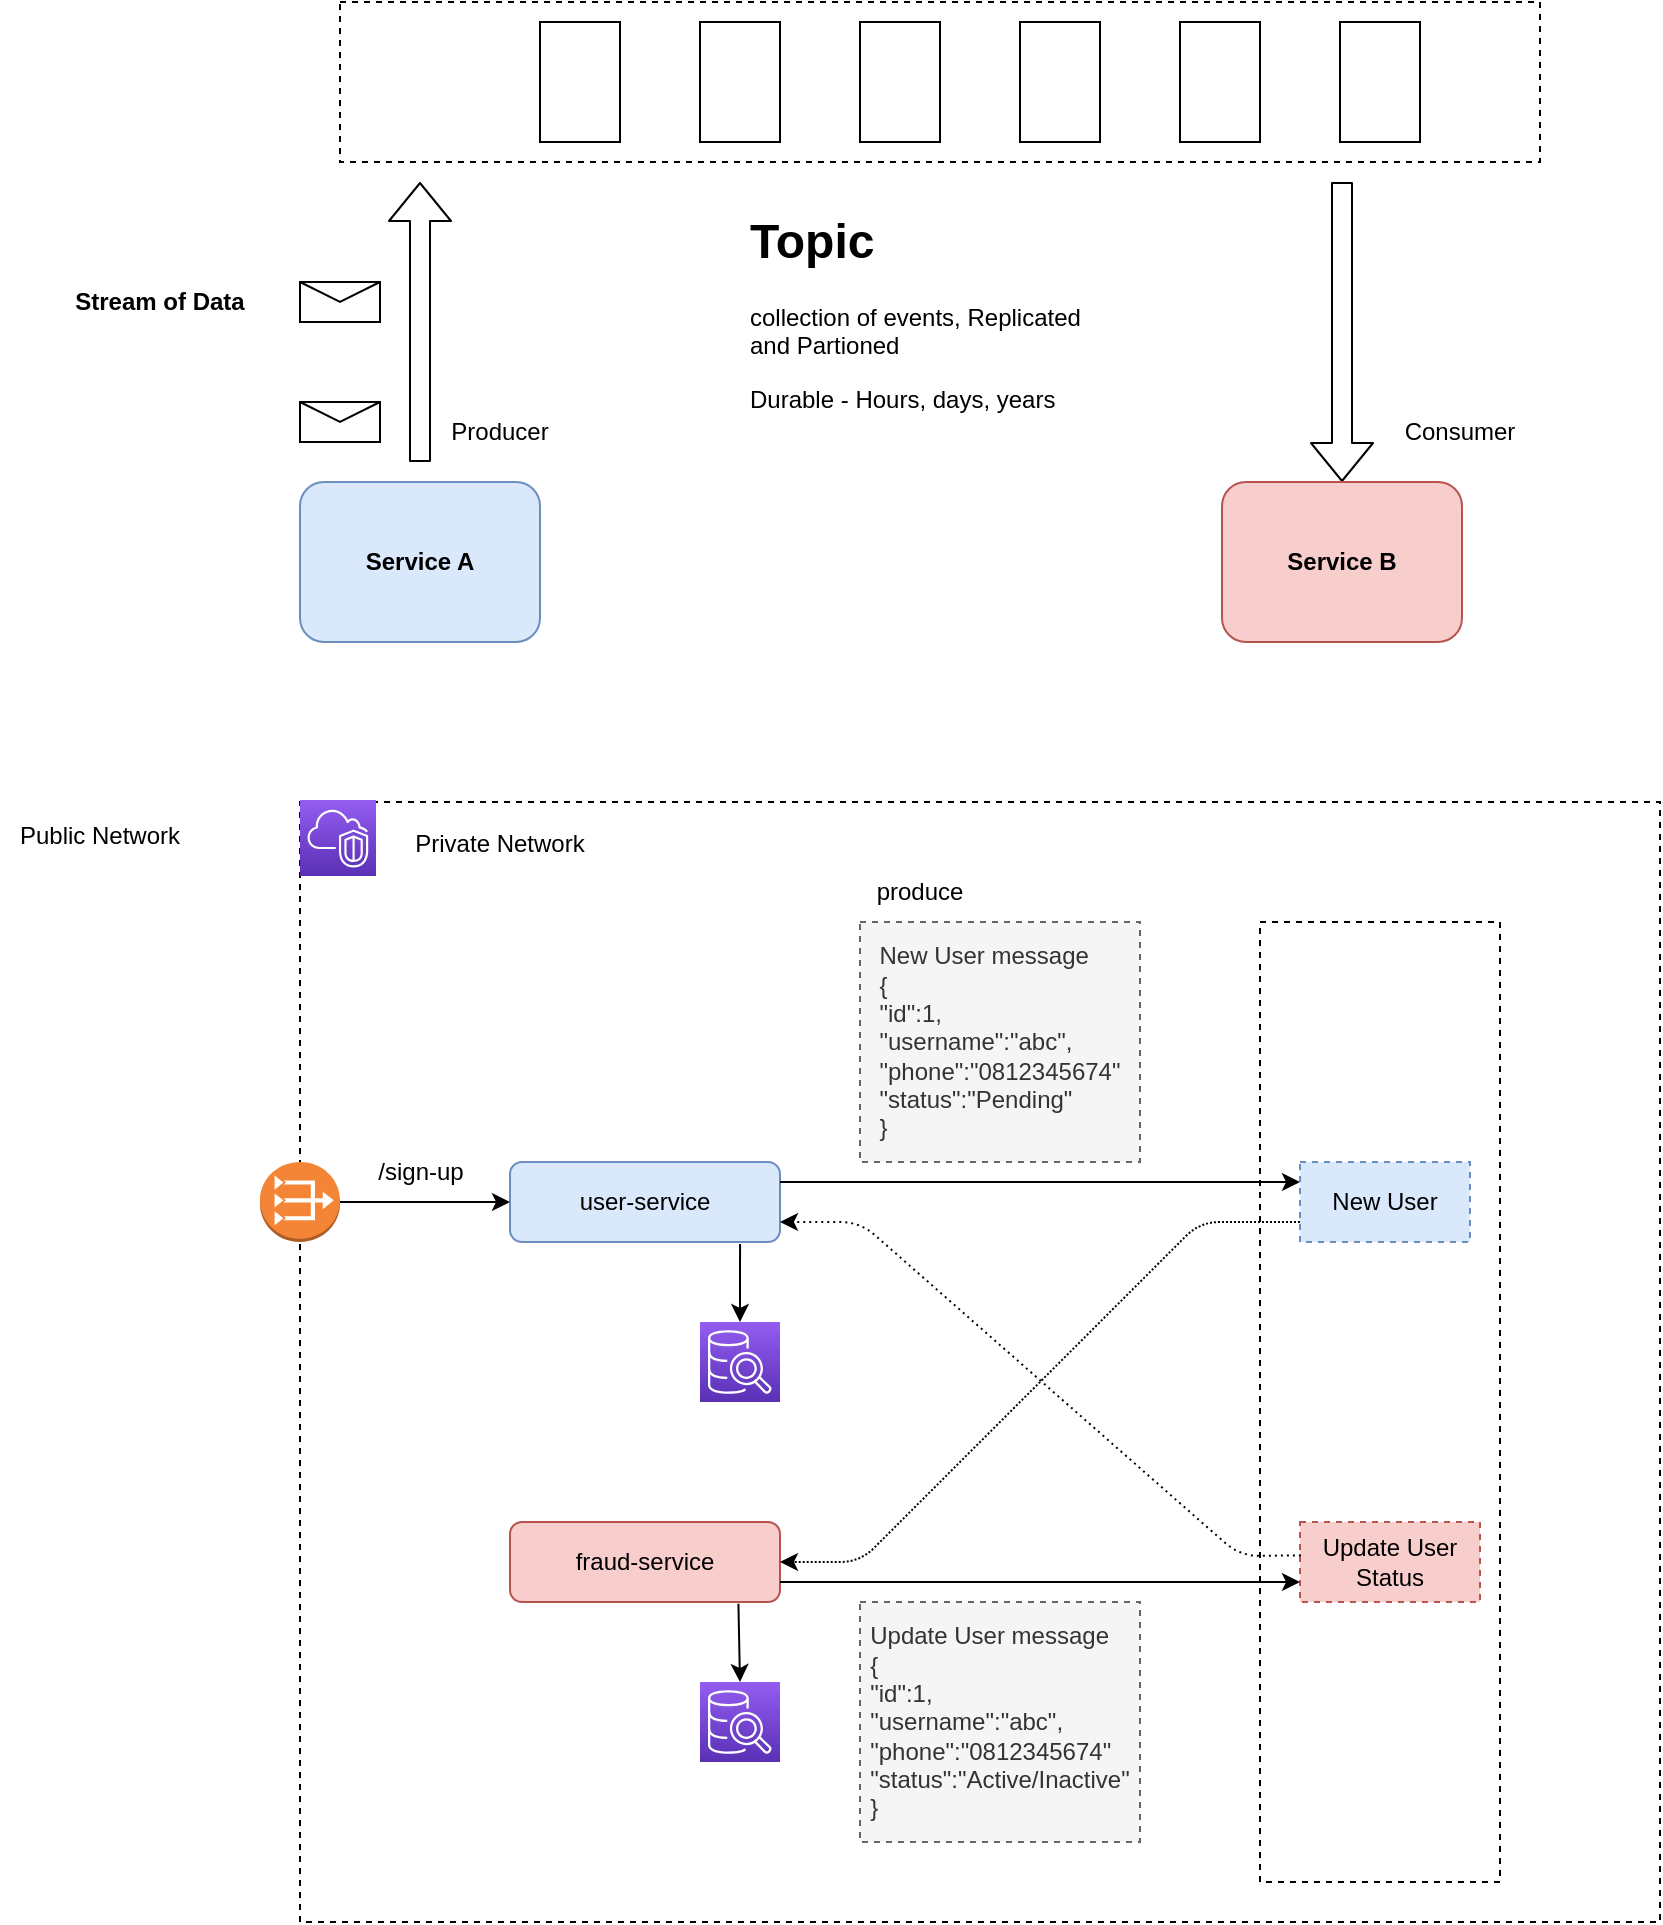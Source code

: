 <mxfile>
    <diagram id="2YQeC0ZKf2BB5dxAJdtl" name="Page-1">
        <mxGraphModel dx="1355" dy="816" grid="1" gridSize="10" guides="1" tooltips="1" connect="1" arrows="1" fold="1" page="1" pageScale="1" pageWidth="850" pageHeight="1100" math="0" shadow="0">
            <root>
                <mxCell id="0"/>
                <mxCell id="1" parent="0"/>
                <mxCell id="62" value="" style="rounded=0;whiteSpace=wrap;html=1;fillColor=none;dashed=1;movable=0;resizable=0;rotatable=0;deletable=0;editable=0;connectable=0;" vertex="1" parent="1">
                    <mxGeometry x="160" y="440" width="680" height="560" as="geometry"/>
                </mxCell>
                <mxCell id="57" value="&lt;span&gt;user-service&lt;/span&gt;" style="rounded=1;whiteSpace=wrap;html=1;fillColor=#dae8fc;strokeColor=#6c8ebf;" vertex="1" parent="1">
                    <mxGeometry x="265" y="620" width="135" height="40" as="geometry"/>
                </mxCell>
                <mxCell id="8" value="" style="rounded=0;whiteSpace=wrap;html=1;fillColor=none;dashed=1;" parent="1" vertex="1">
                    <mxGeometry x="180" y="40" width="600" height="80" as="geometry"/>
                </mxCell>
                <mxCell id="47" value="" style="rounded=0;whiteSpace=wrap;html=1;fillColor=none;dashed=1;movable=0;resizable=0;rotatable=0;deletable=0;editable=0;connectable=0;" parent="1" vertex="1">
                    <mxGeometry x="640" y="500" width="120" height="480" as="geometry"/>
                </mxCell>
                <mxCell id="5" value="Producer" style="text;html=1;strokeColor=none;fillColor=none;align=center;verticalAlign=middle;whiteSpace=wrap;rounded=0;" parent="1" vertex="1">
                    <mxGeometry x="230" y="240" width="60" height="30" as="geometry"/>
                </mxCell>
                <mxCell id="6" value="Consumer" style="text;html=1;strokeColor=none;fillColor=none;align=center;verticalAlign=middle;whiteSpace=wrap;rounded=0;" parent="1" vertex="1">
                    <mxGeometry x="710" y="240" width="60" height="30" as="geometry"/>
                </mxCell>
                <mxCell id="7" value="" style="shape=message;html=1;whiteSpace=wrap;html=1;outlineConnect=0;" parent="1" vertex="1">
                    <mxGeometry x="160" y="240" width="40" height="20" as="geometry"/>
                </mxCell>
                <mxCell id="9" value="" style="rounded=0;whiteSpace=wrap;html=1;fillColor=none;" parent="1" vertex="1">
                    <mxGeometry x="280" y="50" width="40" height="60" as="geometry"/>
                </mxCell>
                <mxCell id="10" value="" style="rounded=0;whiteSpace=wrap;html=1;fillColor=none;" parent="1" vertex="1">
                    <mxGeometry x="360" y="50" width="40" height="60" as="geometry"/>
                </mxCell>
                <mxCell id="11" value="" style="rounded=0;whiteSpace=wrap;html=1;fillColor=none;" parent="1" vertex="1">
                    <mxGeometry x="440" y="50" width="40" height="60" as="geometry"/>
                </mxCell>
                <mxCell id="12" value="" style="rounded=0;whiteSpace=wrap;html=1;fillColor=none;" parent="1" vertex="1">
                    <mxGeometry x="520" y="50" width="40" height="60" as="geometry"/>
                </mxCell>
                <mxCell id="13" value="" style="rounded=0;whiteSpace=wrap;html=1;fillColor=none;" parent="1" vertex="1">
                    <mxGeometry x="600" y="50" width="40" height="60" as="geometry"/>
                </mxCell>
                <mxCell id="14" value="" style="rounded=0;whiteSpace=wrap;html=1;fillColor=none;" parent="1" vertex="1">
                    <mxGeometry x="680" y="50" width="40" height="60" as="geometry"/>
                </mxCell>
                <mxCell id="15" value="" style="shape=flexArrow;endArrow=classic;html=1;" parent="1" edge="1">
                    <mxGeometry width="50" height="50" relative="1" as="geometry">
                        <mxPoint x="220" y="270" as="sourcePoint"/>
                        <mxPoint x="220" y="130" as="targetPoint"/>
                    </mxGeometry>
                </mxCell>
                <mxCell id="16" value="" style="shape=message;html=1;whiteSpace=wrap;html=1;outlineConnect=0;" parent="1" vertex="1">
                    <mxGeometry x="160" y="180" width="40" height="20" as="geometry"/>
                </mxCell>
                <mxCell id="17" value="" style="shape=flexArrow;endArrow=classic;html=1;entryX=0.5;entryY=0;entryDx=0;entryDy=0;entryPerimeter=0;" parent="1" edge="1">
                    <mxGeometry width="50" height="50" relative="1" as="geometry">
                        <mxPoint x="681" y="130" as="sourcePoint"/>
                        <mxPoint x="681" y="280" as="targetPoint"/>
                    </mxGeometry>
                </mxCell>
                <mxCell id="18" value="&lt;h1&gt;Topic&lt;/h1&gt;&lt;p&gt;collection of events, Replicated and Partioned&amp;nbsp;&lt;/p&gt;&lt;p&gt;Durable - Hours, days, years&lt;/p&gt;" style="text;html=1;strokeColor=none;fillColor=none;spacing=5;spacingTop=-20;whiteSpace=wrap;overflow=hidden;rounded=0;" parent="1" vertex="1">
                    <mxGeometry x="380" y="140" width="190" height="120" as="geometry"/>
                </mxCell>
                <mxCell id="20" value="&lt;b&gt;Stream of Data&lt;/b&gt;" style="text;html=1;strokeColor=none;fillColor=none;align=center;verticalAlign=middle;whiteSpace=wrap;rounded=0;" parent="1" vertex="1">
                    <mxGeometry x="40" y="175" width="100" height="30" as="geometry"/>
                </mxCell>
                <mxCell id="26" value="Private Network" style="text;html=1;strokeColor=none;fillColor=none;align=center;verticalAlign=middle;whiteSpace=wrap;rounded=0;" parent="1" vertex="1">
                    <mxGeometry x="210" y="446" width="100" height="30" as="geometry"/>
                </mxCell>
                <mxCell id="27" value="" style="sketch=0;points=[[0,0,0],[0.25,0,0],[0.5,0,0],[0.75,0,0],[1,0,0],[0,1,0],[0.25,1,0],[0.5,1,0],[0.75,1,0],[1,1,0],[0,0.25,0],[0,0.5,0],[0,0.75,0],[1,0.25,0],[1,0.5,0],[1,0.75,0]];outlineConnect=0;fontColor=#232F3E;gradientColor=#945DF2;gradientDirection=north;fillColor=#5A30B5;strokeColor=#ffffff;dashed=0;verticalLabelPosition=bottom;verticalAlign=top;align=center;html=1;fontSize=12;fontStyle=0;aspect=fixed;shape=mxgraph.aws4.resourceIcon;resIcon=mxgraph.aws4.vpc;" parent="1" vertex="1">
                    <mxGeometry x="160" y="439" width="38" height="38" as="geometry"/>
                </mxCell>
                <mxCell id="43" value="Public Network" style="text;html=1;strokeColor=none;fillColor=none;align=center;verticalAlign=middle;whiteSpace=wrap;rounded=0;" parent="1" vertex="1">
                    <mxGeometry x="10" y="442" width="100" height="30" as="geometry"/>
                </mxCell>
                <mxCell id="49" value="" style="endArrow=classic;html=1;exitX=1;exitY=0.25;exitDx=0;exitDy=0;entryX=0;entryY=0.25;entryDx=0;entryDy=0;" parent="1" edge="1" target="72" source="57">
                    <mxGeometry width="50" height="50" relative="1" as="geometry">
                        <mxPoint x="420" y="800" as="sourcePoint"/>
                        <mxPoint x="600" y="630" as="targetPoint"/>
                    </mxGeometry>
                </mxCell>
                <mxCell id="52" value="" style="sketch=0;points=[[0,0,0],[0.25,0,0],[0.5,0,0],[0.75,0,0],[1,0,0],[0,1,0],[0.25,1,0],[0.5,1,0],[0.75,1,0],[1,1,0],[0,0.25,0],[0,0.5,0],[0,0.75,0],[1,0.25,0],[1,0.5,0],[1,0.75,0]];outlineConnect=0;fontColor=#232F3E;gradientColor=#945DF2;gradientDirection=north;fillColor=#5A30B5;strokeColor=#ffffff;dashed=0;verticalLabelPosition=bottom;verticalAlign=top;align=center;html=1;fontSize=12;fontStyle=0;aspect=fixed;shape=mxgraph.aws4.resourceIcon;resIcon=mxgraph.aws4.sql_workbench;" parent="1" vertex="1">
                    <mxGeometry x="360" y="700" width="40" height="40" as="geometry"/>
                </mxCell>
                <mxCell id="53" value="" style="shape=image;verticalLabelPosition=bottom;labelBackgroundColor=#ffffff;verticalAlign=top;aspect=fixed;imageAspect=0;image=https://cdn.iconscout.com/icon/free/png-256/kafka-282292.png;" parent="1" vertex="1">
                    <mxGeometry x="680" y="530" width="40" height="40" as="geometry"/>
                </mxCell>
                <mxCell id="54" value="" style="shape=image;verticalLabelPosition=bottom;labelBackgroundColor=#ffffff;verticalAlign=top;aspect=fixed;imageAspect=0;image=https://cdn.iconscout.com/icon/free/png-256/kafka-282292.png;" parent="1" vertex="1">
                    <mxGeometry x="180" y="50" width="60" height="60" as="geometry"/>
                </mxCell>
                <mxCell id="55" value="Service A" style="rounded=1;whiteSpace=wrap;html=1;fontStyle=1;fillColor=#dae8fc;strokeColor=#6c8ebf;" parent="1" vertex="1">
                    <mxGeometry x="160" y="280" width="120" height="80" as="geometry"/>
                </mxCell>
                <mxCell id="56" value="Service B" style="rounded=1;whiteSpace=wrap;html=1;fontStyle=1;fillColor=#f8cecc;strokeColor=#b85450;" parent="1" vertex="1">
                    <mxGeometry x="621" y="280" width="120" height="80" as="geometry"/>
                </mxCell>
                <mxCell id="59" value="" style="endArrow=classic;html=1;entryX=0;entryY=0.5;entryDx=0;entryDy=0;exitX=1;exitY=0.5;exitDx=0;exitDy=0;exitPerimeter=0;" edge="1" parent="1" source="60" target="57">
                    <mxGeometry width="50" height="50" relative="1" as="geometry">
                        <mxPoint x="200" y="640" as="sourcePoint"/>
                        <mxPoint x="420" y="570" as="targetPoint"/>
                    </mxGeometry>
                </mxCell>
                <mxCell id="60" value="" style="outlineConnect=0;dashed=0;verticalLabelPosition=bottom;verticalAlign=top;align=center;html=1;shape=mxgraph.aws3.vpc_nat_gateway;fillColor=#F58536;gradientColor=none;" vertex="1" parent="1">
                    <mxGeometry x="140" y="620" width="40" height="40" as="geometry"/>
                </mxCell>
                <mxCell id="63" value="/sign-up" style="text;html=1;strokeColor=none;fillColor=none;align=center;verticalAlign=middle;whiteSpace=wrap;rounded=0;dashed=1;" vertex="1" parent="1">
                    <mxGeometry x="187.5" y="610" width="65" height="30" as="geometry"/>
                </mxCell>
                <mxCell id="65" value="&lt;div style=&quot;text-align: left&quot;&gt;&lt;span&gt;New User message&lt;/span&gt;&lt;/div&gt;&lt;div style=&quot;text-align: left&quot;&gt;&lt;span&gt;{&lt;/span&gt;&lt;/div&gt;&lt;div style=&quot;text-align: left&quot;&gt;&lt;span&gt;&quot;id&quot;:1,&lt;br&gt;&quot;username&quot;:&quot;abc&quot;,&lt;br&gt;&quot;phone&quot;:&quot;0812345674&quot;&lt;br&gt;&quot;status&quot;:&quot;Pending&quot;&lt;/span&gt;&lt;/div&gt;&lt;div style=&quot;text-align: left&quot;&gt;&lt;span&gt;}&lt;/span&gt;&lt;/div&gt;" style="text;html=1;strokeColor=#666666;fillColor=#f5f5f5;align=center;verticalAlign=middle;whiteSpace=wrap;rounded=0;dashed=1;fontColor=#333333;" vertex="1" parent="1">
                    <mxGeometry x="440" y="500" width="140" height="120" as="geometry"/>
                </mxCell>
                <mxCell id="66" value="&lt;span&gt;fraud-service&lt;/span&gt;" style="rounded=1;whiteSpace=wrap;html=1;fillColor=#f8cecc;strokeColor=#b85450;" vertex="1" parent="1">
                    <mxGeometry x="265" y="800" width="135" height="40" as="geometry"/>
                </mxCell>
                <mxCell id="67" value="" style="endArrow=classic;html=1;entryX=1;entryY=0.5;entryDx=0;entryDy=0;exitX=0;exitY=0.75;exitDx=0;exitDy=0;dashed=1;dashPattern=1 1;" edge="1" parent="1" source="72" target="66">
                    <mxGeometry width="50" height="50" relative="1" as="geometry">
                        <mxPoint x="610" y="710" as="sourcePoint"/>
                        <mxPoint x="660" y="660" as="targetPoint"/>
                        <Array as="points">
                            <mxPoint x="610" y="650"/>
                            <mxPoint x="440" y="820"/>
                        </Array>
                    </mxGeometry>
                </mxCell>
                <mxCell id="68" value="produce" style="text;html=1;strokeColor=none;fillColor=none;align=center;verticalAlign=middle;whiteSpace=wrap;rounded=0;dashed=1;" vertex="1" parent="1">
                    <mxGeometry x="440" y="470" width="60" height="30" as="geometry"/>
                </mxCell>
                <mxCell id="69" value="" style="endArrow=classic;html=1;exitX=0.852;exitY=1.025;exitDx=0;exitDy=0;exitPerimeter=0;entryX=0.5;entryY=0;entryDx=0;entryDy=0;entryPerimeter=0;" edge="1" parent="1" source="57" target="52">
                    <mxGeometry width="50" height="50" relative="1" as="geometry">
                        <mxPoint x="610" y="710" as="sourcePoint"/>
                        <mxPoint x="660" y="660" as="targetPoint"/>
                    </mxGeometry>
                </mxCell>
                <mxCell id="70" value="" style="sketch=0;points=[[0,0,0],[0.25,0,0],[0.5,0,0],[0.75,0,0],[1,0,0],[0,1,0],[0.25,1,0],[0.5,1,0],[0.75,1,0],[1,1,0],[0,0.25,0],[0,0.5,0],[0,0.75,0],[1,0.25,0],[1,0.5,0],[1,0.75,0]];outlineConnect=0;fontColor=#232F3E;gradientColor=#945DF2;gradientDirection=north;fillColor=#5A30B5;strokeColor=#ffffff;dashed=0;verticalLabelPosition=bottom;verticalAlign=top;align=center;html=1;fontSize=12;fontStyle=0;aspect=fixed;shape=mxgraph.aws4.resourceIcon;resIcon=mxgraph.aws4.sql_workbench;" vertex="1" parent="1">
                    <mxGeometry x="360" y="880" width="40" height="40" as="geometry"/>
                </mxCell>
                <mxCell id="71" value="" style="endArrow=classic;html=1;entryX=0.5;entryY=0;entryDx=0;entryDy=0;entryPerimeter=0;exitX=0.846;exitY=1.022;exitDx=0;exitDy=0;exitPerimeter=0;" edge="1" parent="1" source="66" target="70">
                    <mxGeometry width="50" height="50" relative="1" as="geometry">
                        <mxPoint x="360" y="800" as="sourcePoint"/>
                        <mxPoint x="410" y="750" as="targetPoint"/>
                    </mxGeometry>
                </mxCell>
                <mxCell id="72" value="New User" style="rounded=0;whiteSpace=wrap;html=1;dashed=1;fillColor=#dae8fc;strokeColor=#6c8ebf;" vertex="1" parent="1">
                    <mxGeometry x="660" y="620" width="85" height="40" as="geometry"/>
                </mxCell>
                <mxCell id="73" value="Update User Status" style="rounded=0;whiteSpace=wrap;html=1;dashed=1;fillColor=#f8cecc;strokeColor=#b85450;" vertex="1" parent="1">
                    <mxGeometry x="660" y="800" width="90" height="40" as="geometry"/>
                </mxCell>
                <mxCell id="74" value="" style="endArrow=classic;html=1;exitX=1;exitY=0.75;exitDx=0;exitDy=0;" edge="1" parent="1" source="66">
                    <mxGeometry width="50" height="50" relative="1" as="geometry">
                        <mxPoint x="500" y="790" as="sourcePoint"/>
                        <mxPoint x="660" y="830" as="targetPoint"/>
                    </mxGeometry>
                </mxCell>
                <mxCell id="75" value="" style="endArrow=classic;html=1;exitX=0.005;exitY=0.417;exitDx=0;exitDy=0;exitPerimeter=0;dashed=1;dashPattern=1 2;" edge="1" parent="1" source="73">
                    <mxGeometry width="50" height="50" relative="1" as="geometry">
                        <mxPoint x="500" y="790" as="sourcePoint"/>
                        <mxPoint x="400" y="650" as="targetPoint"/>
                        <Array as="points">
                            <mxPoint x="630" y="817"/>
                            <mxPoint x="440" y="650"/>
                        </Array>
                    </mxGeometry>
                </mxCell>
                <mxCell id="77" value="&lt;div style=&quot;text-align: left&quot;&gt;&lt;span&gt;Update User message&lt;/span&gt;&lt;/div&gt;&lt;div style=&quot;text-align: left&quot;&gt;&lt;span&gt;{&lt;/span&gt;&lt;/div&gt;&lt;div style=&quot;text-align: left&quot;&gt;&lt;span&gt;&quot;id&quot;:1,&lt;br&gt;&quot;username&quot;:&quot;abc&quot;,&lt;br&gt;&quot;phone&quot;:&quot;0812345674&quot;&lt;br&gt;&quot;status&quot;:&quot;Active/Inactive&quot;&lt;/span&gt;&lt;/div&gt;&lt;div style=&quot;text-align: left&quot;&gt;&lt;span&gt;}&lt;/span&gt;&lt;/div&gt;" style="text;html=1;strokeColor=#666666;fillColor=#f5f5f5;align=center;verticalAlign=middle;whiteSpace=wrap;rounded=0;dashed=1;fontColor=#333333;" vertex="1" parent="1">
                    <mxGeometry x="440" y="840" width="140" height="120" as="geometry"/>
                </mxCell>
            </root>
        </mxGraphModel>
    </diagram>
</mxfile>